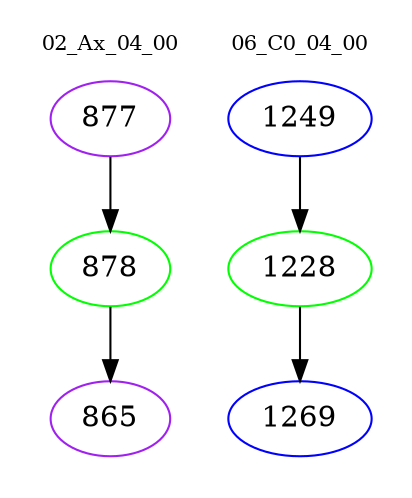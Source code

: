 digraph{
subgraph cluster_0 {
color = white
label = "02_Ax_04_00";
fontsize=10;
T0_877 [label="877", color="purple"]
T0_877 -> T0_878 [color="black"]
T0_878 [label="878", color="green"]
T0_878 -> T0_865 [color="black"]
T0_865 [label="865", color="purple"]
}
subgraph cluster_1 {
color = white
label = "06_C0_04_00";
fontsize=10;
T1_1249 [label="1249", color="blue"]
T1_1249 -> T1_1228 [color="black"]
T1_1228 [label="1228", color="green"]
T1_1228 -> T1_1269 [color="black"]
T1_1269 [label="1269", color="blue"]
}
}
